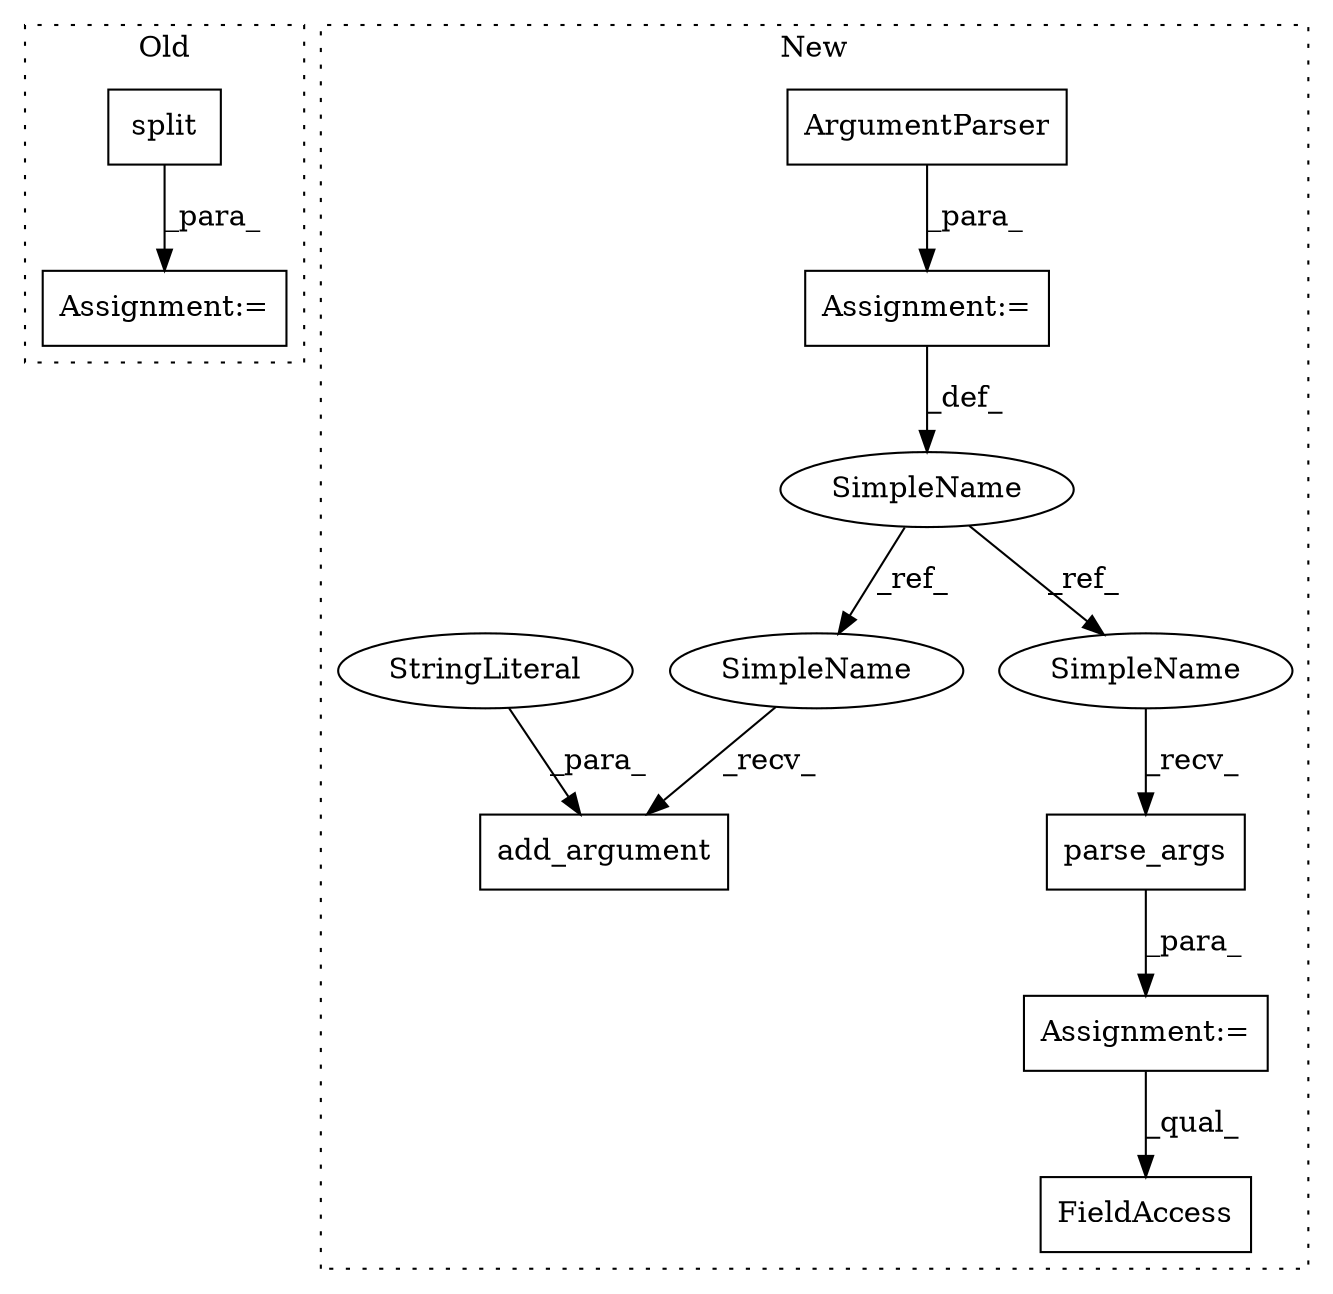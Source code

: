 digraph G {
subgraph cluster0 {
1 [label="split" a="32" s="567" l="7" shape="box"];
4 [label="Assignment:=" a="7" s="621" l="2" shape="box"];
label = "Old";
style="dotted";
}
subgraph cluster1 {
2 [label="ArgumentParser" a="32" s="594,632" l="15,1" shape="box"];
3 [label="Assignment:=" a="7" s="729" l="1" shape="box"];
5 [label="Assignment:=" a="7" s="593" l="1" shape="box"];
6 [label="FieldAccess" a="22" s="766" l="15" shape="box"];
7 [label="add_argument" a="32" s="646,718" l="13,1" shape="box"];
8 [label="StringLiteral" a="45" s="681" l="37" shape="ellipse"];
9 [label="parse_args" a="32" s="737" l="12" shape="box"];
10 [label="SimpleName" a="42" s="587" l="6" shape="ellipse"];
11 [label="SimpleName" a="42" s="639" l="6" shape="ellipse"];
12 [label="SimpleName" a="42" s="730" l="6" shape="ellipse"];
label = "New";
style="dotted";
}
1 -> 4 [label="_para_"];
2 -> 5 [label="_para_"];
3 -> 6 [label="_qual_"];
5 -> 10 [label="_def_"];
8 -> 7 [label="_para_"];
9 -> 3 [label="_para_"];
10 -> 12 [label="_ref_"];
10 -> 11 [label="_ref_"];
11 -> 7 [label="_recv_"];
12 -> 9 [label="_recv_"];
}